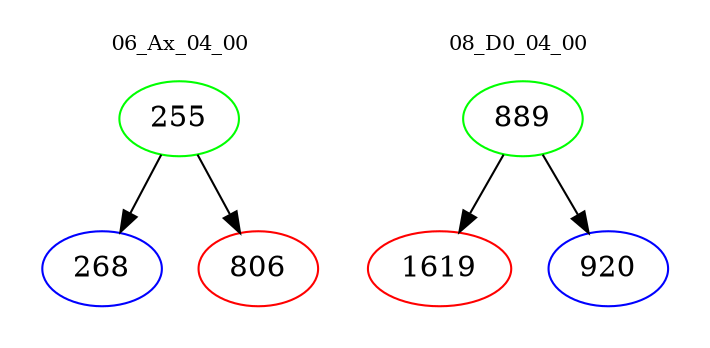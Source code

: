 digraph{
subgraph cluster_0 {
color = white
label = "06_Ax_04_00";
fontsize=10;
T0_255 [label="255", color="green"]
T0_255 -> T0_268 [color="black"]
T0_268 [label="268", color="blue"]
T0_255 -> T0_806 [color="black"]
T0_806 [label="806", color="red"]
}
subgraph cluster_1 {
color = white
label = "08_D0_04_00";
fontsize=10;
T1_889 [label="889", color="green"]
T1_889 -> T1_1619 [color="black"]
T1_1619 [label="1619", color="red"]
T1_889 -> T1_920 [color="black"]
T1_920 [label="920", color="blue"]
}
}
